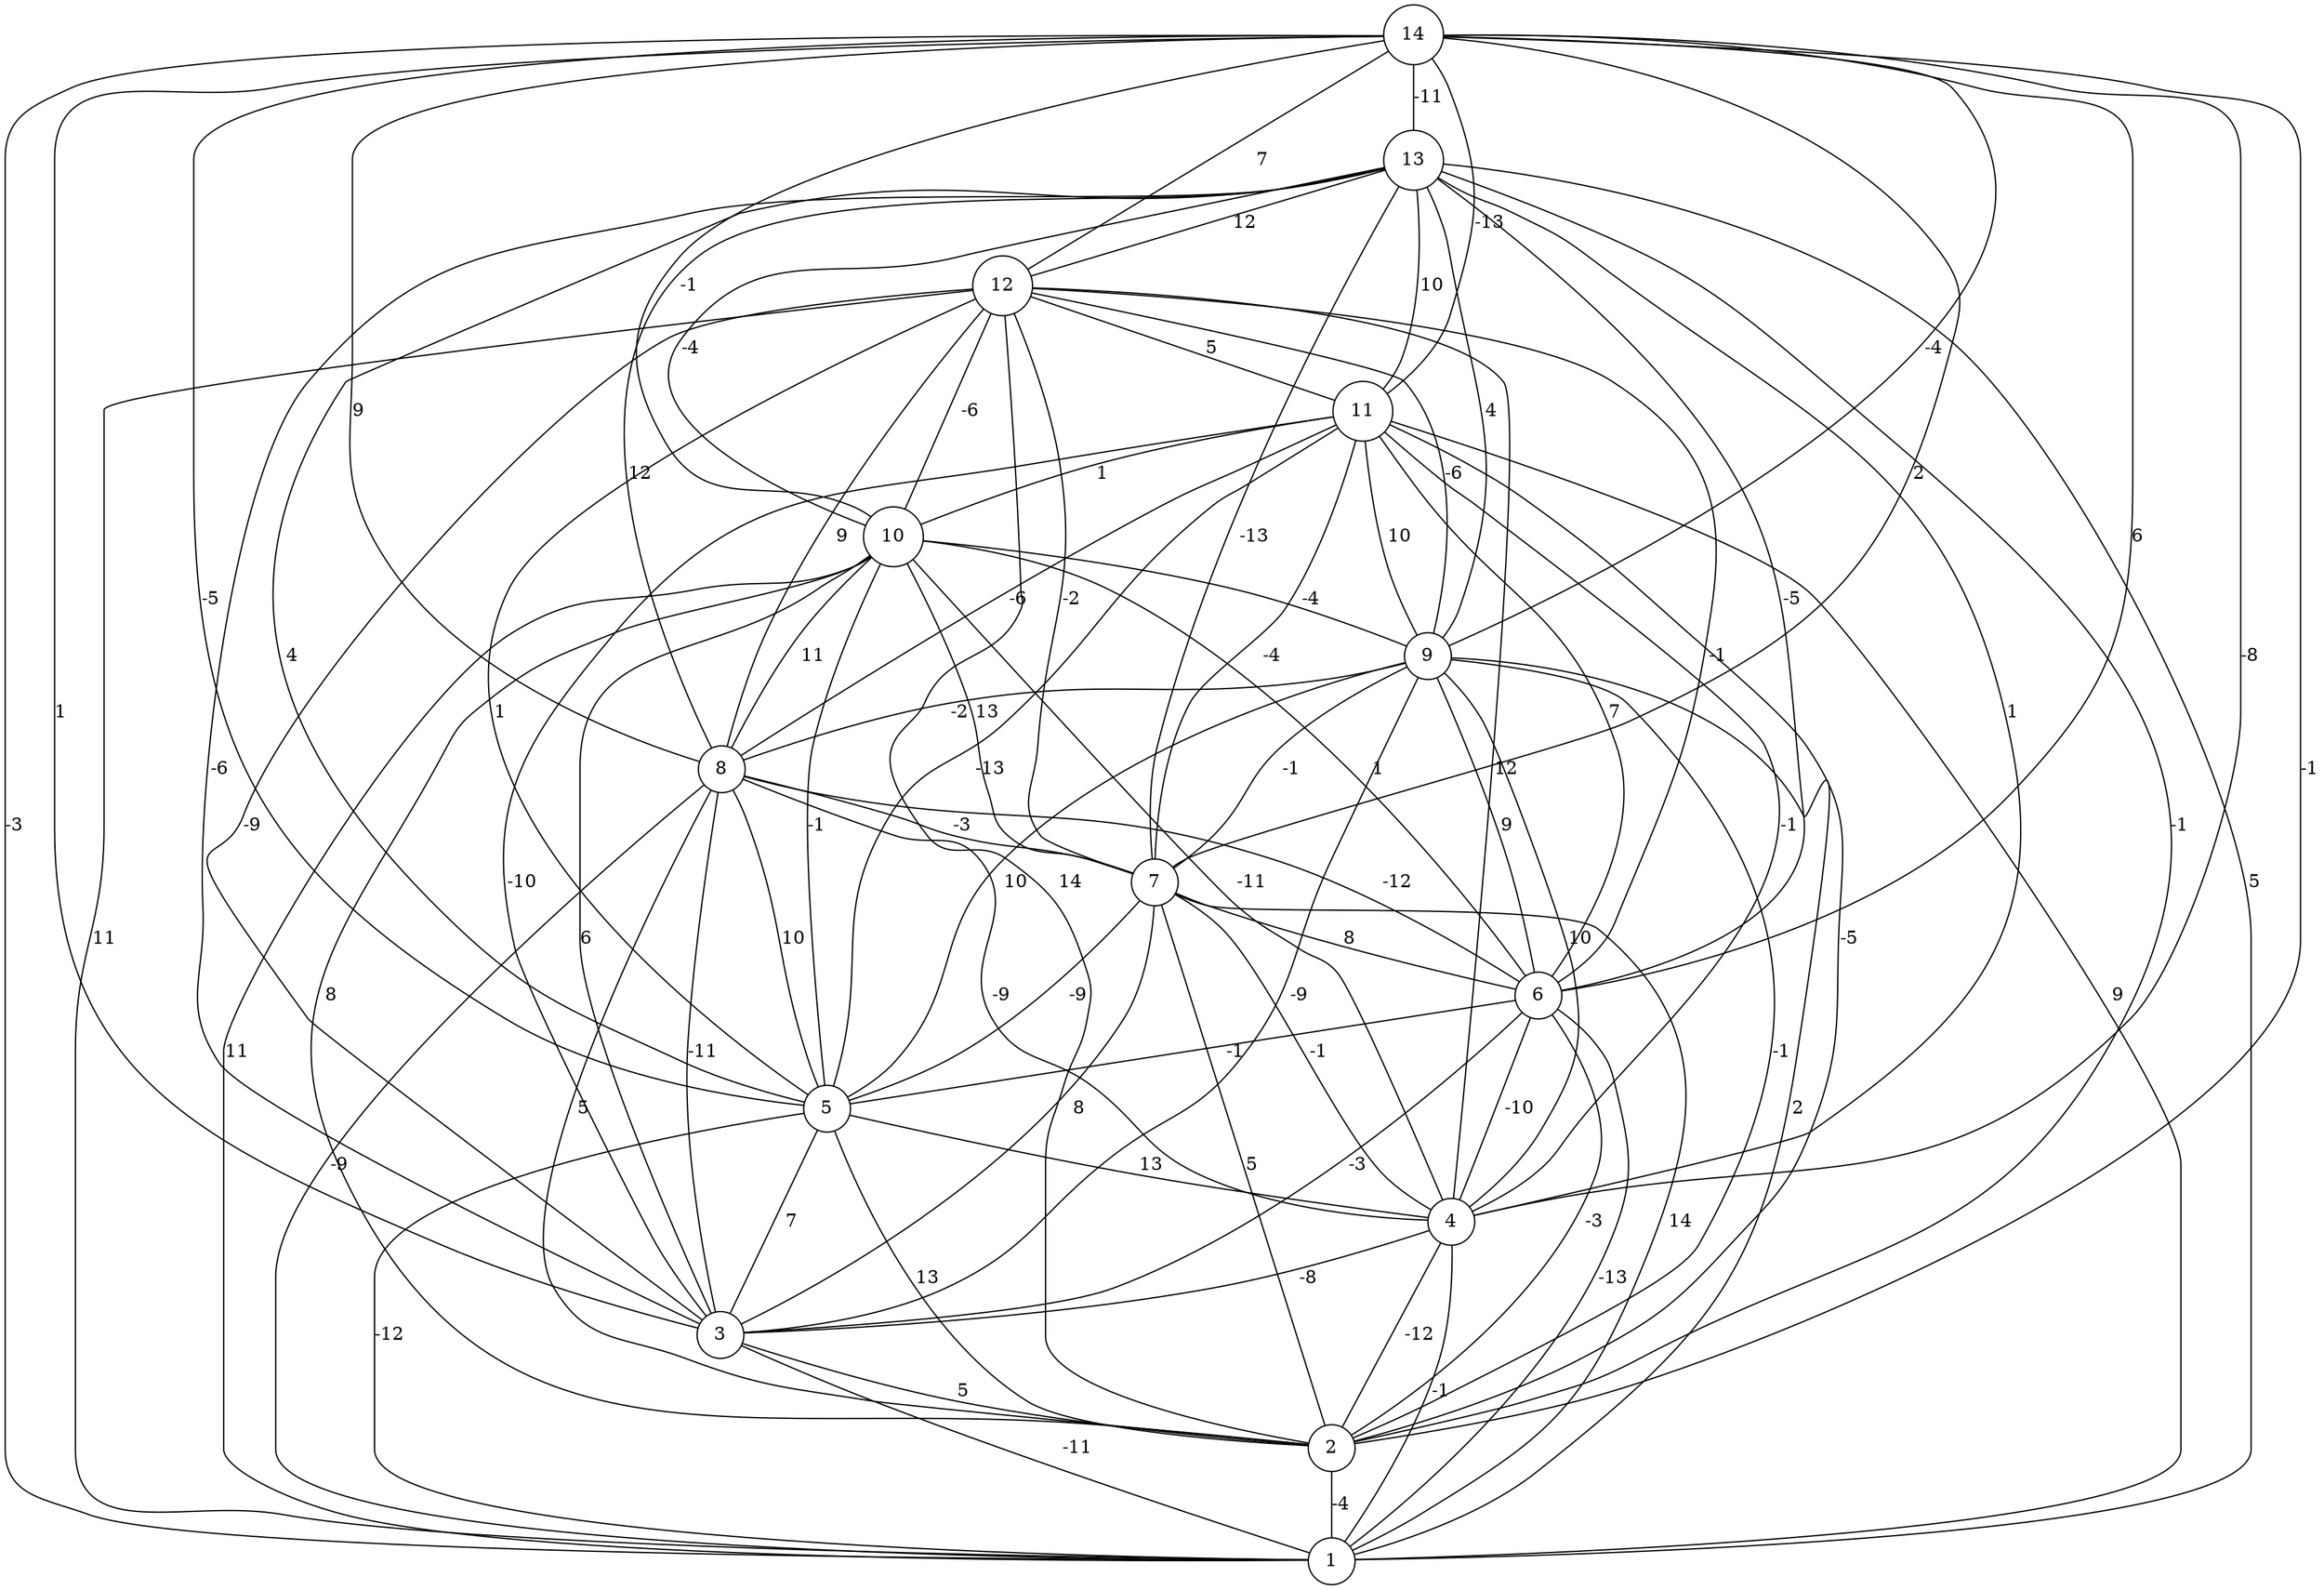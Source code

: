 graph { 
	 fontname="Helvetica,Arial,sans-serif" 
	 node [shape = circle]; 
	 14 -- 1 [label = "-3"];
	 14 -- 2 [label = "-1"];
	 14 -- 3 [label = "1"];
	 14 -- 4 [label = "-8"];
	 14 -- 5 [label = "-5"];
	 14 -- 6 [label = "6"];
	 14 -- 7 [label = "2"];
	 14 -- 8 [label = "9"];
	 14 -- 9 [label = "-4"];
	 14 -- 10 [label = "-1"];
	 14 -- 11 [label = "-13"];
	 14 -- 12 [label = "7"];
	 14 -- 13 [label = "-11"];
	 13 -- 1 [label = "5"];
	 13 -- 2 [label = "-1"];
	 13 -- 3 [label = "-6"];
	 13 -- 4 [label = "1"];
	 13 -- 5 [label = "4"];
	 13 -- 6 [label = "-5"];
	 13 -- 7 [label = "-13"];
	 13 -- 8 [label = "12"];
	 13 -- 9 [label = "4"];
	 13 -- 10 [label = "-4"];
	 13 -- 11 [label = "10"];
	 13 -- 12 [label = "12"];
	 12 -- 1 [label = "11"];
	 12 -- 2 [label = "14"];
	 12 -- 3 [label = "-9"];
	 12 -- 4 [label = "12"];
	 12 -- 5 [label = "1"];
	 12 -- 6 [label = "-1"];
	 12 -- 7 [label = "-2"];
	 12 -- 8 [label = "9"];
	 12 -- 9 [label = "-6"];
	 12 -- 10 [label = "-6"];
	 12 -- 11 [label = "5"];
	 11 -- 1 [label = "9"];
	 11 -- 2 [label = "-5"];
	 11 -- 3 [label = "-10"];
	 11 -- 4 [label = "-1"];
	 11 -- 5 [label = "-13"];
	 11 -- 6 [label = "7"];
	 11 -- 7 [label = "-4"];
	 11 -- 8 [label = "-6"];
	 11 -- 9 [label = "10"];
	 11 -- 10 [label = "1"];
	 10 -- 1 [label = "11"];
	 10 -- 2 [label = "8"];
	 10 -- 3 [label = "6"];
	 10 -- 4 [label = "-11"];
	 10 -- 5 [label = "-1"];
	 10 -- 6 [label = "1"];
	 10 -- 7 [label = "13"];
	 10 -- 8 [label = "11"];
	 10 -- 9 [label = "-4"];
	 9 -- 1 [label = "2"];
	 9 -- 2 [label = "-1"];
	 9 -- 3 [label = "-9"];
	 9 -- 4 [label = "10"];
	 9 -- 5 [label = "10"];
	 9 -- 6 [label = "9"];
	 9 -- 7 [label = "-1"];
	 9 -- 8 [label = "-2"];
	 8 -- 1 [label = "-9"];
	 8 -- 2 [label = "5"];
	 8 -- 3 [label = "-11"];
	 8 -- 4 [label = "-9"];
	 8 -- 5 [label = "10"];
	 8 -- 6 [label = "-12"];
	 8 -- 7 [label = "-3"];
	 7 -- 1 [label = "14"];
	 7 -- 2 [label = "5"];
	 7 -- 3 [label = "8"];
	 7 -- 4 [label = "-1"];
	 7 -- 5 [label = "-9"];
	 7 -- 6 [label = "8"];
	 6 -- 1 [label = "-13"];
	 6 -- 2 [label = "-3"];
	 6 -- 3 [label = "-3"];
	 6 -- 4 [label = "-10"];
	 6 -- 5 [label = "-1"];
	 5 -- 1 [label = "-12"];
	 5 -- 2 [label = "13"];
	 5 -- 3 [label = "7"];
	 5 -- 4 [label = "13"];
	 4 -- 1 [label = "-1"];
	 4 -- 2 [label = "-12"];
	 4 -- 3 [label = "-8"];
	 3 -- 1 [label = "-11"];
	 3 -- 2 [label = "5"];
	 2 -- 1 [label = "-4"];
	 1;
	 2;
	 3;
	 4;
	 5;
	 6;
	 7;
	 8;
	 9;
	 10;
	 11;
	 12;
	 13;
	 14;
}
